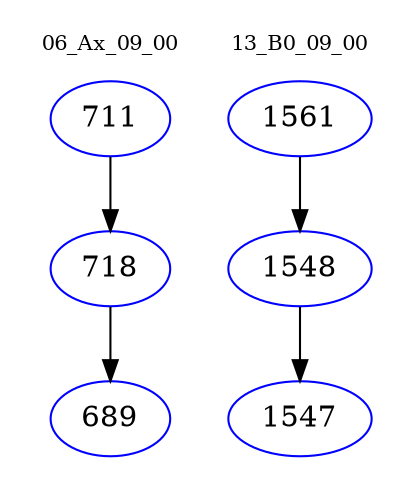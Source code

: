 digraph{
subgraph cluster_0 {
color = white
label = "06_Ax_09_00";
fontsize=10;
T0_711 [label="711", color="blue"]
T0_711 -> T0_718 [color="black"]
T0_718 [label="718", color="blue"]
T0_718 -> T0_689 [color="black"]
T0_689 [label="689", color="blue"]
}
subgraph cluster_1 {
color = white
label = "13_B0_09_00";
fontsize=10;
T1_1561 [label="1561", color="blue"]
T1_1561 -> T1_1548 [color="black"]
T1_1548 [label="1548", color="blue"]
T1_1548 -> T1_1547 [color="black"]
T1_1547 [label="1547", color="blue"]
}
}
